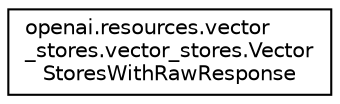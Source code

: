 digraph "Graphical Class Hierarchy"
{
 // LATEX_PDF_SIZE
  edge [fontname="Helvetica",fontsize="10",labelfontname="Helvetica",labelfontsize="10"];
  node [fontname="Helvetica",fontsize="10",shape=record];
  rankdir="LR";
  Node0 [label="openai.resources.vector\l_stores.vector_stores.Vector\lStoresWithRawResponse",height=0.2,width=0.4,color="black", fillcolor="white", style="filled",URL="$classopenai_1_1resources_1_1vector__stores_1_1vector__stores_1_1VectorStoresWithRawResponse.html",tooltip=" "];
}
